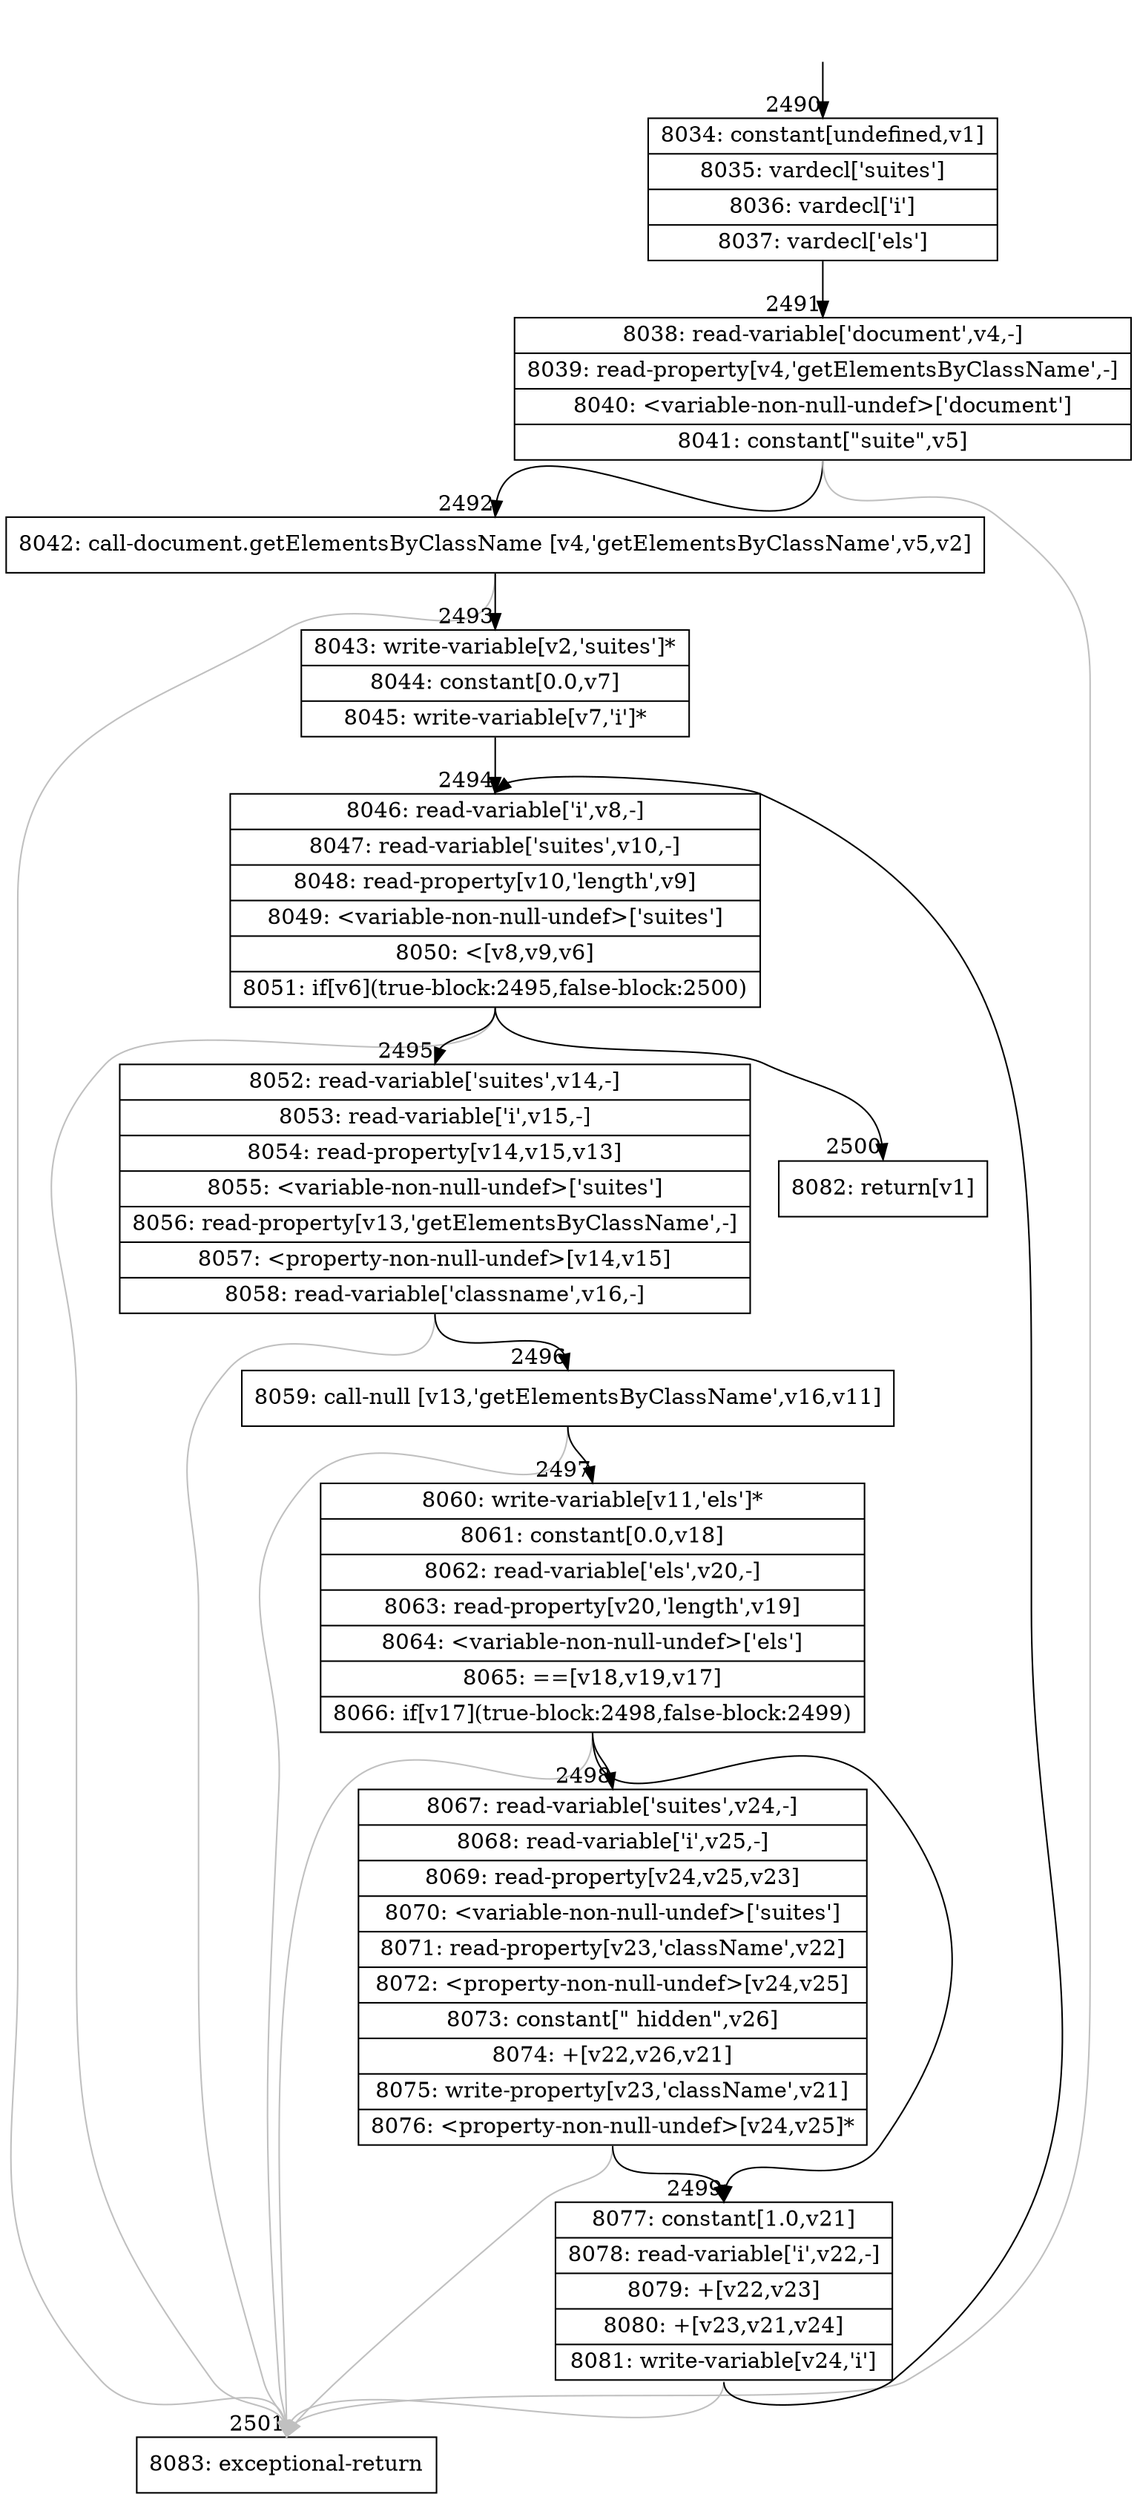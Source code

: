 digraph {
rankdir="TD"
BB_entry215[shape=none,label=""];
BB_entry215 -> BB2490 [tailport=s, headport=n, headlabel="    2490"]
BB2490 [shape=record label="{8034: constant[undefined,v1]|8035: vardecl['suites']|8036: vardecl['i']|8037: vardecl['els']}" ] 
BB2490 -> BB2491 [tailport=s, headport=n, headlabel="      2491"]
BB2491 [shape=record label="{8038: read-variable['document',v4,-]|8039: read-property[v4,'getElementsByClassName',-]|8040: \<variable-non-null-undef\>['document']|8041: constant[\"suite\",v5]}" ] 
BB2491 -> BB2492 [tailport=s, headport=n, headlabel="      2492"]
BB2491 -> BB2501 [tailport=s, headport=n, color=gray, headlabel="      2501"]
BB2492 [shape=record label="{8042: call-document.getElementsByClassName [v4,'getElementsByClassName',v5,v2]}" ] 
BB2492 -> BB2493 [tailport=s, headport=n, headlabel="      2493"]
BB2492 -> BB2501 [tailport=s, headport=n, color=gray]
BB2493 [shape=record label="{8043: write-variable[v2,'suites']*|8044: constant[0.0,v7]|8045: write-variable[v7,'i']*}" ] 
BB2493 -> BB2494 [tailport=s, headport=n, headlabel="      2494"]
BB2494 [shape=record label="{8046: read-variable['i',v8,-]|8047: read-variable['suites',v10,-]|8048: read-property[v10,'length',v9]|8049: \<variable-non-null-undef\>['suites']|8050: \<[v8,v9,v6]|8051: if[v6](true-block:2495,false-block:2500)}" ] 
BB2494 -> BB2495 [tailport=s, headport=n, headlabel="      2495"]
BB2494 -> BB2500 [tailport=s, headport=n, headlabel="      2500"]
BB2494 -> BB2501 [tailport=s, headport=n, color=gray]
BB2495 [shape=record label="{8052: read-variable['suites',v14,-]|8053: read-variable['i',v15,-]|8054: read-property[v14,v15,v13]|8055: \<variable-non-null-undef\>['suites']|8056: read-property[v13,'getElementsByClassName',-]|8057: \<property-non-null-undef\>[v14,v15]|8058: read-variable['classname',v16,-]}" ] 
BB2495 -> BB2496 [tailport=s, headport=n, headlabel="      2496"]
BB2495 -> BB2501 [tailport=s, headport=n, color=gray]
BB2496 [shape=record label="{8059: call-null [v13,'getElementsByClassName',v16,v11]}" ] 
BB2496 -> BB2497 [tailport=s, headport=n, headlabel="      2497"]
BB2496 -> BB2501 [tailport=s, headport=n, color=gray]
BB2497 [shape=record label="{8060: write-variable[v11,'els']*|8061: constant[0.0,v18]|8062: read-variable['els',v20,-]|8063: read-property[v20,'length',v19]|8064: \<variable-non-null-undef\>['els']|8065: ==[v18,v19,v17]|8066: if[v17](true-block:2498,false-block:2499)}" ] 
BB2497 -> BB2498 [tailport=s, headport=n, headlabel="      2498"]
BB2497 -> BB2499 [tailport=s, headport=n, headlabel="      2499"]
BB2497 -> BB2501 [tailport=s, headport=n, color=gray]
BB2498 [shape=record label="{8067: read-variable['suites',v24,-]|8068: read-variable['i',v25,-]|8069: read-property[v24,v25,v23]|8070: \<variable-non-null-undef\>['suites']|8071: read-property[v23,'className',v22]|8072: \<property-non-null-undef\>[v24,v25]|8073: constant[\" hidden\",v26]|8074: +[v22,v26,v21]|8075: write-property[v23,'className',v21]|8076: \<property-non-null-undef\>[v24,v25]*}" ] 
BB2498 -> BB2499 [tailport=s, headport=n]
BB2498 -> BB2501 [tailport=s, headport=n, color=gray]
BB2499 [shape=record label="{8077: constant[1.0,v21]|8078: read-variable['i',v22,-]|8079: +[v22,v23]|8080: +[v23,v21,v24]|8081: write-variable[v24,'i']}" ] 
BB2499 -> BB2494 [tailport=s, headport=n]
BB2499 -> BB2501 [tailport=s, headport=n, color=gray]
BB2500 [shape=record label="{8082: return[v1]}" ] 
BB2501 [shape=record label="{8083: exceptional-return}" ] 
//#$~ 2895
}
